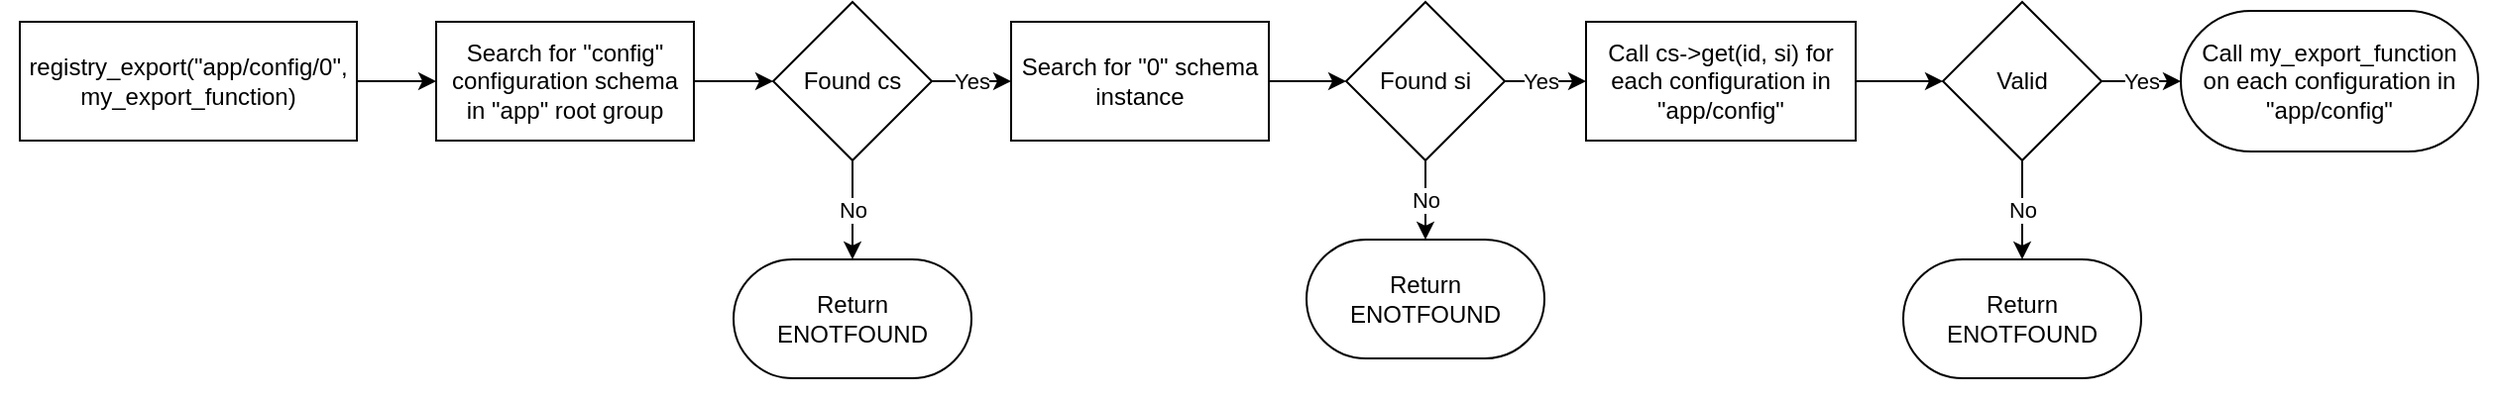 <mxfile>
    <diagram id="fjN8D4Odn0497USpxgly" name="Page-1">
        <mxGraphModel dx="2243" dy="798" grid="1" gridSize="10" guides="1" tooltips="1" connect="1" arrows="1" fold="1" page="1" pageScale="1" pageWidth="1169" pageHeight="827" background="#FFFFFF" math="0" shadow="0">
            <root>
                <mxCell id="0"/>
                <mxCell id="1" parent="0"/>
                <mxCell id="274" value="" style="rounded=0;whiteSpace=wrap;html=1;strokeColor=none;" parent="1" vertex="1">
                    <mxGeometry x="-1160" y="10" width="1260" height="200" as="geometry"/>
                </mxCell>
                <mxCell id="184" value="registry_export(&quot;app/config/0&quot;, my_export_function)" style="rounded=0;whiteSpace=wrap;html=1;" parent="1" vertex="1">
                    <mxGeometry x="-1150" y="20" width="170" height="60" as="geometry"/>
                </mxCell>
                <mxCell id="253" style="edgeStyle=elbowEdgeStyle;rounded=0;html=1;" parent="1" source="184" target="255" edge="1">
                    <mxGeometry relative="1" as="geometry">
                        <mxPoint x="-228" y="260" as="sourcePoint"/>
                    </mxGeometry>
                </mxCell>
                <mxCell id="254" style="edgeStyle=elbowEdgeStyle;rounded=0;html=1;" parent="1" source="255" target="258" edge="1">
                    <mxGeometry relative="1" as="geometry">
                        <mxPoint x="-119" y="369" as="targetPoint"/>
                    </mxGeometry>
                </mxCell>
                <mxCell id="255" value="Search for &quot;config&quot; configuration schema&lt;br&gt;in &quot;app&quot; root group" style="rounded=0;whiteSpace=wrap;html=1;" parent="1" vertex="1">
                    <mxGeometry x="-940" y="20" width="130" height="60" as="geometry"/>
                </mxCell>
                <mxCell id="256" value="No" style="edgeStyle=elbowEdgeStyle;rounded=0;html=1;" parent="1" source="258" target="259" edge="1">
                    <mxGeometry relative="1" as="geometry">
                        <mxPoint x="-19" y="409" as="targetPoint"/>
                        <mxPoint as="offset"/>
                    </mxGeometry>
                </mxCell>
                <mxCell id="257" value="Yes" style="edgeStyle=elbowEdgeStyle;rounded=0;html=1;" parent="1" source="258" target="276" edge="1">
                    <mxGeometry relative="1" as="geometry">
                        <mxPoint x="-119" y="479" as="targetPoint"/>
                    </mxGeometry>
                </mxCell>
                <mxCell id="258" value="Found cs" style="rhombus;whiteSpace=wrap;html=1;" parent="1" vertex="1">
                    <mxGeometry x="-770" y="10" width="80" height="80" as="geometry"/>
                </mxCell>
                <mxCell id="259" value="Return&lt;br&gt;ENOTFOUND" style="rounded=1;whiteSpace=wrap;html=1;arcSize=50;" parent="1" vertex="1">
                    <mxGeometry x="-790" y="140" width="120" height="60" as="geometry"/>
                </mxCell>
                <mxCell id="265" value="Call my_export_function&lt;br&gt;on each configuration in &quot;app/config&quot;" style="rounded=1;whiteSpace=wrap;html=1;arcSize=50;" parent="1" vertex="1">
                    <mxGeometry x="-60" y="14.5" width="150" height="71" as="geometry"/>
                </mxCell>
                <mxCell id="267" style="edgeStyle=elbowEdgeStyle;rounded=0;html=1;" parent="1" source="268" target="271" edge="1">
                    <mxGeometry relative="1" as="geometry">
                        <mxPoint x="171" y="589" as="targetPoint"/>
                    </mxGeometry>
                </mxCell>
                <mxCell id="268" value="Call cs-&amp;gt;get(id, si) for each configuration in &quot;app/config&quot;" style="rounded=0;whiteSpace=wrap;html=1;" parent="1" vertex="1">
                    <mxGeometry x="-360" y="20" width="136" height="60" as="geometry"/>
                </mxCell>
                <mxCell id="269" value="No" style="edgeStyle=elbowEdgeStyle;rounded=0;html=1;" parent="1" source="271" target="272" edge="1">
                    <mxGeometry relative="1" as="geometry">
                        <mxPoint x="271" y="629" as="targetPoint"/>
                        <mxPoint as="offset"/>
                    </mxGeometry>
                </mxCell>
                <mxCell id="270" value="Yes" style="edgeStyle=elbowEdgeStyle;rounded=0;html=1;" parent="1" source="271" target="265" edge="1">
                    <mxGeometry relative="1" as="geometry">
                        <mxPoint x="171" y="709" as="targetPoint"/>
                    </mxGeometry>
                </mxCell>
                <mxCell id="271" value="Valid" style="rhombus;whiteSpace=wrap;html=1;" parent="1" vertex="1">
                    <mxGeometry x="-180" y="10" width="80" height="80" as="geometry"/>
                </mxCell>
                <mxCell id="272" value="Return&lt;br&gt;ENOTFOUND" style="rounded=1;whiteSpace=wrap;html=1;arcSize=50;" parent="1" vertex="1">
                    <mxGeometry x="-200" y="140" width="120" height="60" as="geometry"/>
                </mxCell>
                <mxCell id="275" style="edgeStyle=elbowEdgeStyle;rounded=0;html=1;" edge="1" parent="1" source="276" target="279">
                    <mxGeometry relative="1" as="geometry">
                        <mxPoint x="-440" y="600" as="targetPoint"/>
                    </mxGeometry>
                </mxCell>
                <mxCell id="276" value="Search for &quot;0&quot; schema instance" style="rounded=0;whiteSpace=wrap;html=1;" vertex="1" parent="1">
                    <mxGeometry x="-650" y="20" width="130" height="60" as="geometry"/>
                </mxCell>
                <mxCell id="277" value="No" style="edgeStyle=elbowEdgeStyle;rounded=0;html=1;" edge="1" parent="1" source="279" target="280">
                    <mxGeometry relative="1" as="geometry">
                        <mxPoint x="-340" y="640" as="targetPoint"/>
                        <mxPoint as="offset"/>
                    </mxGeometry>
                </mxCell>
                <mxCell id="278" value="Yes" style="edgeStyle=elbowEdgeStyle;rounded=0;html=1;" edge="1" parent="1" source="279" target="268">
                    <mxGeometry x="-0.15" relative="1" as="geometry">
                        <mxPoint x="-361" y="50" as="targetPoint"/>
                        <mxPoint as="offset"/>
                    </mxGeometry>
                </mxCell>
                <mxCell id="279" value="Found si" style="rhombus;whiteSpace=wrap;html=1;" vertex="1" parent="1">
                    <mxGeometry x="-481" y="10" width="80" height="80" as="geometry"/>
                </mxCell>
                <mxCell id="280" value="Return&lt;br&gt;ENOTFOUND" style="rounded=1;whiteSpace=wrap;html=1;arcSize=50;" vertex="1" parent="1">
                    <mxGeometry x="-501" y="130" width="120" height="60" as="geometry"/>
                </mxCell>
            </root>
        </mxGraphModel>
    </diagram>
</mxfile>